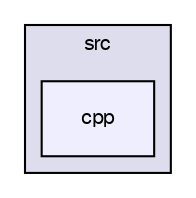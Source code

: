digraph G {
  bgcolor=transparent;
  compound=true
  node [ fontsize="10", fontname="FreeSans"];
  edge [ labelfontsize="10", labelfontname="FreeSans"];
  subgraph clusterdir_107a25c6bdb6b2ae3b1949d8fc61cdce {
    graph [ bgcolor="#ddddee", pencolor="black", label="src" fontname="FreeSans", fontsize="10", URL="dir_107a25c6bdb6b2ae3b1949d8fc61cdce.html"]
  dir_bc5a9248bf4fe98448844334faba2c26 [shape=box, label="cpp", style="filled", fillcolor="#eeeeff", pencolor="black", URL="dir_bc5a9248bf4fe98448844334faba2c26.html"];
  }
}
